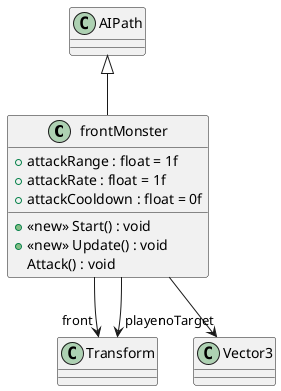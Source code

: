 @startuml
class frontMonster {
    + attackRange : float = 1f
    + attackRate : float = 1f
    + attackCooldown : float = 0f
    + <<new>> Start() : void
    + <<new>> Update() : void
    Attack() : void
}
AIPath <|-- frontMonster
frontMonster --> "front" Transform
frontMonster --> "player" Transform
frontMonster --> "noTarget" Vector3
@enduml
